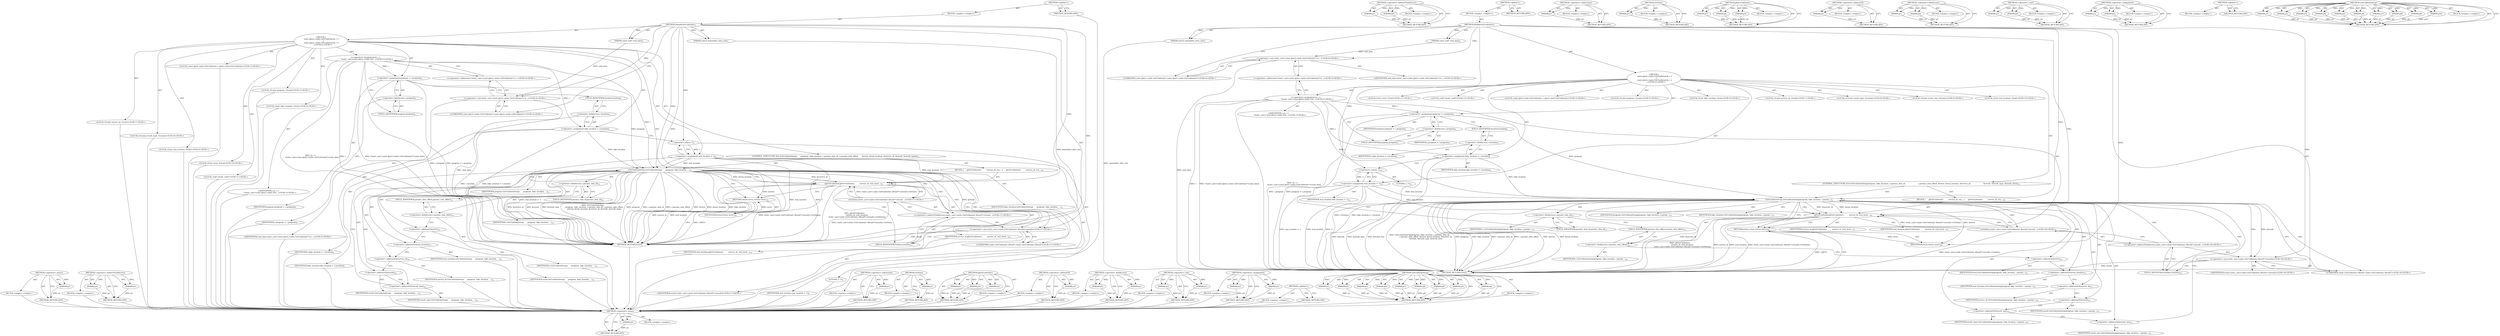 digraph "GetUniformSetup" {
vulnerable_122 [label=<(METHOD,&lt;operator&gt;.minus)>];
vulnerable_123 [label=<(PARAM,p1)>];
vulnerable_124 [label=<(BLOCK,&lt;empty&gt;,&lt;empty&gt;)>];
vulnerable_125 [label=<(METHOD_RETURN,ANY)>];
vulnerable_152 [label=<(METHOD,&lt;operator&gt;.indirectFieldAccess)>];
vulnerable_153 [label=<(PARAM,p1)>];
vulnerable_154 [label=<(PARAM,p2)>];
vulnerable_155 [label=<(BLOCK,&lt;empty&gt;,&lt;empty&gt;)>];
vulnerable_156 [label=<(METHOD_RETURN,ANY)>];
vulnerable_6 [label=<(METHOD,&lt;global&gt;)<SUB>1</SUB>>];
vulnerable_7 [label=<(BLOCK,&lt;empty&gt;,&lt;empty&gt;)<SUB>1</SUB>>];
vulnerable_8 [label=<(METHOD,HandleGetUniformiv)<SUB>1</SUB>>];
vulnerable_9 [label=<(PARAM,uint32 immediate_data_size)<SUB>1</SUB>>];
vulnerable_10 [label=<(PARAM,const void* cmd_data)<SUB>2</SUB>>];
vulnerable_11 [label="<(BLOCK,{
  const gles2::cmds::GetUniformiv&amp; c =
      ...,{
  const gles2::cmds::GetUniformiv&amp; c =
      ...)<SUB>2</SUB>>"];
vulnerable_12 [label="<(LOCAL,const gles2.cmds.GetUniformiv c: gles2.cmds.GetUniformiv)<SUB>3</SUB>>"];
vulnerable_13 [label="<(&lt;operator&gt;.assignment,&amp; c =
      *static_cast&lt;const gles2::cmds::Get...)<SUB>3</SUB>>"];
vulnerable_14 [label="<(IDENTIFIER,c,&amp; c =
      *static_cast&lt;const gles2::cmds::Get...)<SUB>3</SUB>>"];
vulnerable_15 [label="<(&lt;operator&gt;.indirection,*static_cast&lt;const gles2::cmds::GetUniformiv*&gt;(...)<SUB>4</SUB>>"];
vulnerable_16 [label="<(&lt;operator&gt;.cast,static_cast&lt;const gles2::cmds::GetUniformiv*&gt;(c...)<SUB>4</SUB>>"];
vulnerable_17 [label="<(UNKNOWN,const gles2::cmds::GetUniformiv*,const gles2::cmds::GetUniformiv*)<SUB>4</SUB>>"];
vulnerable_18 [label="<(IDENTIFIER,cmd_data,static_cast&lt;const gles2::cmds::GetUniformiv*&gt;(c...)<SUB>4</SUB>>"];
vulnerable_19 [label="<(LOCAL,GLuint program: GLuint)<SUB>5</SUB>>"];
vulnerable_20 [label=<(&lt;operator&gt;.assignment,program = c.program)<SUB>5</SUB>>];
vulnerable_21 [label=<(IDENTIFIER,program,program = c.program)<SUB>5</SUB>>];
vulnerable_22 [label=<(&lt;operator&gt;.fieldAccess,c.program)<SUB>5</SUB>>];
vulnerable_23 [label=<(IDENTIFIER,c,program = c.program)<SUB>5</SUB>>];
vulnerable_24 [label=<(FIELD_IDENTIFIER,program,program)<SUB>5</SUB>>];
vulnerable_25 [label="<(LOCAL,GLint fake_location: GLint)<SUB>6</SUB>>"];
vulnerable_26 [label=<(&lt;operator&gt;.assignment,fake_location = c.location)<SUB>6</SUB>>];
vulnerable_27 [label=<(IDENTIFIER,fake_location,fake_location = c.location)<SUB>6</SUB>>];
vulnerable_28 [label=<(&lt;operator&gt;.fieldAccess,c.location)<SUB>6</SUB>>];
vulnerable_29 [label=<(IDENTIFIER,c,fake_location = c.location)<SUB>6</SUB>>];
vulnerable_30 [label=<(FIELD_IDENTIFIER,location,location)<SUB>6</SUB>>];
vulnerable_31 [label="<(LOCAL,GLuint service_id: GLuint)<SUB>7</SUB>>"];
vulnerable_32 [label="<(LOCAL,GLenum result_type: GLenum)<SUB>8</SUB>>"];
vulnerable_33 [label="<(LOCAL,GLint real_location: GLint)<SUB>9</SUB>>"];
vulnerable_34 [label=<(&lt;operator&gt;.assignment,real_location = -1)<SUB>9</SUB>>];
vulnerable_35 [label=<(IDENTIFIER,real_location,real_location = -1)<SUB>9</SUB>>];
vulnerable_36 [label=<(&lt;operator&gt;.minus,-1)<SUB>9</SUB>>];
vulnerable_37 [label=<(LITERAL,1,-1)<SUB>9</SUB>>];
vulnerable_38 [label="<(LOCAL,Error error: Error)<SUB>10</SUB>>"];
vulnerable_39 [label="<(LOCAL,void* result: void*)<SUB>11</SUB>>"];
vulnerable_40 [label=<(CONTROL_STRUCTURE,IF,if (GetUniformSetup(
      program, fake_location, c.params_shm_id, c.params_shm_offset,
      &amp;error, &amp;real_location, &amp;service_id, &amp;result, &amp;result_type)))<SUB>12</SUB>>];
vulnerable_41 [label=<(GetUniformSetup,GetUniformSetup(
      program, fake_location, ...)<SUB>12</SUB>>];
vulnerable_42 [label=<(IDENTIFIER,program,GetUniformSetup(
      program, fake_location, ...)<SUB>13</SUB>>];
vulnerable_43 [label=<(IDENTIFIER,fake_location,GetUniformSetup(
      program, fake_location, ...)<SUB>13</SUB>>];
vulnerable_44 [label=<(&lt;operator&gt;.fieldAccess,c.params_shm_id)<SUB>13</SUB>>];
vulnerable_45 [label=<(IDENTIFIER,c,GetUniformSetup(
      program, fake_location, ...)<SUB>13</SUB>>];
vulnerable_46 [label=<(FIELD_IDENTIFIER,params_shm_id,params_shm_id)<SUB>13</SUB>>];
vulnerable_47 [label=<(&lt;operator&gt;.fieldAccess,c.params_shm_offset)<SUB>13</SUB>>];
vulnerable_48 [label=<(IDENTIFIER,c,GetUniformSetup(
      program, fake_location, ...)<SUB>13</SUB>>];
vulnerable_49 [label=<(FIELD_IDENTIFIER,params_shm_offset,params_shm_offset)<SUB>13</SUB>>];
vulnerable_50 [label=<(&lt;operator&gt;.addressOf,&amp;error)<SUB>14</SUB>>];
vulnerable_51 [label=<(IDENTIFIER,error,GetUniformSetup(
      program, fake_location, ...)<SUB>14</SUB>>];
vulnerable_52 [label=<(&lt;operator&gt;.addressOf,&amp;real_location)<SUB>14</SUB>>];
vulnerable_53 [label=<(IDENTIFIER,real_location,GetUniformSetup(
      program, fake_location, ...)<SUB>14</SUB>>];
vulnerable_54 [label=<(&lt;operator&gt;.addressOf,&amp;service_id)<SUB>14</SUB>>];
vulnerable_55 [label=<(IDENTIFIER,service_id,GetUniformSetup(
      program, fake_location, ...)<SUB>14</SUB>>];
vulnerable_56 [label=<(&lt;operator&gt;.addressOf,&amp;result)<SUB>14</SUB>>];
vulnerable_57 [label=<(IDENTIFIER,result,GetUniformSetup(
      program, fake_location, ...)<SUB>14</SUB>>];
vulnerable_58 [label=<(&lt;operator&gt;.addressOf,&amp;result_type)<SUB>14</SUB>>];
vulnerable_59 [label=<(IDENTIFIER,result_type,GetUniformSetup(
      program, fake_location, ...)<SUB>14</SUB>>];
vulnerable_60 [label=<(BLOCK,{
     glGetUniformiv(
         service_id, rea...,{
     glGetUniformiv(
         service_id, rea...)<SUB>14</SUB>>];
vulnerable_61 [label=<(glGetUniformiv,glGetUniformiv(
         service_id, real_locat...)<SUB>15</SUB>>];
vulnerable_62 [label=<(IDENTIFIER,service_id,glGetUniformiv(
         service_id, real_locat...)<SUB>16</SUB>>];
vulnerable_63 [label=<(IDENTIFIER,real_location,glGetUniformiv(
         service_id, real_locat...)<SUB>16</SUB>>];
vulnerable_64 [label="<(GetData,static_cast&lt;cmds::GetUniformiv::Result*&gt;(result...)<SUB>17</SUB>>"];
vulnerable_65 [label="<(&lt;operator&gt;.indirectFieldAccess,static_cast&lt;cmds::GetUniformiv::Result*&gt;(result...)<SUB>17</SUB>>"];
vulnerable_66 [label="<(&lt;operator&gt;.cast,static_cast&lt;cmds::GetUniformiv::Result*&gt;(result))<SUB>17</SUB>>"];
vulnerable_67 [label="<(UNKNOWN,cmds::GetUniformiv::Result*,cmds::GetUniformiv::Result*)<SUB>17</SUB>>"];
vulnerable_68 [label="<(IDENTIFIER,result,static_cast&lt;cmds::GetUniformiv::Result*&gt;(result))<SUB>17</SUB>>"];
vulnerable_69 [label=<(FIELD_IDENTIFIER,GetData,GetData)<SUB>17</SUB>>];
vulnerable_70 [label=<(RETURN,return error;,return error;)<SUB>19</SUB>>];
vulnerable_71 [label=<(IDENTIFIER,error,return error;)<SUB>19</SUB>>];
vulnerable_72 [label=<(METHOD_RETURN,Error)<SUB>1</SUB>>];
vulnerable_74 [label=<(METHOD_RETURN,ANY)<SUB>1</SUB>>];
vulnerable_108 [label=<(METHOD,&lt;operator&gt;.indirection)>];
vulnerable_109 [label=<(PARAM,p1)>];
vulnerable_110 [label=<(BLOCK,&lt;empty&gt;,&lt;empty&gt;)>];
vulnerable_111 [label=<(METHOD_RETURN,ANY)>];
vulnerable_148 [label=<(METHOD,GetData)>];
vulnerable_149 [label=<(PARAM,p1)>];
vulnerable_150 [label=<(BLOCK,&lt;empty&gt;,&lt;empty&gt;)>];
vulnerable_151 [label=<(METHOD_RETURN,ANY)>];
vulnerable_142 [label=<(METHOD,glGetUniformiv)>];
vulnerable_143 [label=<(PARAM,p1)>];
vulnerable_144 [label=<(PARAM,p2)>];
vulnerable_145 [label=<(PARAM,p3)>];
vulnerable_146 [label=<(BLOCK,&lt;empty&gt;,&lt;empty&gt;)>];
vulnerable_147 [label=<(METHOD_RETURN,ANY)>];
vulnerable_138 [label=<(METHOD,&lt;operator&gt;.addressOf)>];
vulnerable_139 [label=<(PARAM,p1)>];
vulnerable_140 [label=<(BLOCK,&lt;empty&gt;,&lt;empty&gt;)>];
vulnerable_141 [label=<(METHOD_RETURN,ANY)>];
vulnerable_117 [label=<(METHOD,&lt;operator&gt;.fieldAccess)>];
vulnerable_118 [label=<(PARAM,p1)>];
vulnerable_119 [label=<(PARAM,p2)>];
vulnerable_120 [label=<(BLOCK,&lt;empty&gt;,&lt;empty&gt;)>];
vulnerable_121 [label=<(METHOD_RETURN,ANY)>];
vulnerable_112 [label=<(METHOD,&lt;operator&gt;.cast)>];
vulnerable_113 [label=<(PARAM,p1)>];
vulnerable_114 [label=<(PARAM,p2)>];
vulnerable_115 [label=<(BLOCK,&lt;empty&gt;,&lt;empty&gt;)>];
vulnerable_116 [label=<(METHOD_RETURN,ANY)>];
vulnerable_103 [label=<(METHOD,&lt;operator&gt;.assignment)>];
vulnerable_104 [label=<(PARAM,p1)>];
vulnerable_105 [label=<(PARAM,p2)>];
vulnerable_106 [label=<(BLOCK,&lt;empty&gt;,&lt;empty&gt;)>];
vulnerable_107 [label=<(METHOD_RETURN,ANY)>];
vulnerable_97 [label=<(METHOD,&lt;global&gt;)<SUB>1</SUB>>];
vulnerable_98 [label=<(BLOCK,&lt;empty&gt;,&lt;empty&gt;)>];
vulnerable_99 [label=<(METHOD_RETURN,ANY)>];
vulnerable_126 [label=<(METHOD,GetUniformSetup)>];
vulnerable_127 [label=<(PARAM,p1)>];
vulnerable_128 [label=<(PARAM,p2)>];
vulnerable_129 [label=<(PARAM,p3)>];
vulnerable_130 [label=<(PARAM,p4)>];
vulnerable_131 [label=<(PARAM,p5)>];
vulnerable_132 [label=<(PARAM,p6)>];
vulnerable_133 [label=<(PARAM,p7)>];
vulnerable_134 [label=<(PARAM,p8)>];
vulnerable_135 [label=<(PARAM,p9)>];
vulnerable_136 [label=<(BLOCK,&lt;empty&gt;,&lt;empty&gt;)>];
vulnerable_137 [label=<(METHOD_RETURN,ANY)>];
fixed_127 [label=<(METHOD,&lt;operator&gt;.minus)>];
fixed_128 [label=<(PARAM,p1)>];
fixed_129 [label=<(BLOCK,&lt;empty&gt;,&lt;empty&gt;)>];
fixed_130 [label=<(METHOD_RETURN,ANY)>];
fixed_158 [label=<(METHOD,&lt;operator&gt;.indirectFieldAccess)>];
fixed_159 [label=<(PARAM,p1)>];
fixed_160 [label=<(PARAM,p2)>];
fixed_161 [label=<(BLOCK,&lt;empty&gt;,&lt;empty&gt;)>];
fixed_162 [label=<(METHOD_RETURN,ANY)>];
fixed_6 [label=<(METHOD,&lt;global&gt;)<SUB>1</SUB>>];
fixed_7 [label=<(BLOCK,&lt;empty&gt;,&lt;empty&gt;)<SUB>1</SUB>>];
fixed_8 [label=<(METHOD,HandleGetUniformiv)<SUB>1</SUB>>];
fixed_9 [label=<(PARAM,uint32 immediate_data_size)<SUB>1</SUB>>];
fixed_10 [label=<(PARAM,const void* cmd_data)<SUB>2</SUB>>];
fixed_11 [label="<(BLOCK,{
  const gles2::cmds::GetUniformiv&amp; c =
      ...,{
  const gles2::cmds::GetUniformiv&amp; c =
      ...)<SUB>2</SUB>>"];
fixed_12 [label="<(LOCAL,const gles2.cmds.GetUniformiv c: gles2.cmds.GetUniformiv)<SUB>3</SUB>>"];
fixed_13 [label="<(&lt;operator&gt;.assignment,&amp; c =
      *static_cast&lt;const gles2::cmds::Get...)<SUB>3</SUB>>"];
fixed_14 [label="<(IDENTIFIER,c,&amp; c =
      *static_cast&lt;const gles2::cmds::Get...)<SUB>3</SUB>>"];
fixed_15 [label="<(&lt;operator&gt;.indirection,*static_cast&lt;const gles2::cmds::GetUniformiv*&gt;(...)<SUB>4</SUB>>"];
fixed_16 [label="<(&lt;operator&gt;.cast,static_cast&lt;const gles2::cmds::GetUniformiv*&gt;(c...)<SUB>4</SUB>>"];
fixed_17 [label="<(UNKNOWN,const gles2::cmds::GetUniformiv*,const gles2::cmds::GetUniformiv*)<SUB>4</SUB>>"];
fixed_18 [label="<(IDENTIFIER,cmd_data,static_cast&lt;const gles2::cmds::GetUniformiv*&gt;(c...)<SUB>4</SUB>>"];
fixed_19 [label="<(LOCAL,GLuint program: GLuint)<SUB>5</SUB>>"];
fixed_20 [label=<(&lt;operator&gt;.assignment,program = c.program)<SUB>5</SUB>>];
fixed_21 [label=<(IDENTIFIER,program,program = c.program)<SUB>5</SUB>>];
fixed_22 [label=<(&lt;operator&gt;.fieldAccess,c.program)<SUB>5</SUB>>];
fixed_23 [label=<(IDENTIFIER,c,program = c.program)<SUB>5</SUB>>];
fixed_24 [label=<(FIELD_IDENTIFIER,program,program)<SUB>5</SUB>>];
fixed_25 [label="<(LOCAL,GLint fake_location: GLint)<SUB>6</SUB>>"];
fixed_26 [label=<(&lt;operator&gt;.assignment,fake_location = c.location)<SUB>6</SUB>>];
fixed_27 [label=<(IDENTIFIER,fake_location,fake_location = c.location)<SUB>6</SUB>>];
fixed_28 [label=<(&lt;operator&gt;.fieldAccess,c.location)<SUB>6</SUB>>];
fixed_29 [label=<(IDENTIFIER,c,fake_location = c.location)<SUB>6</SUB>>];
fixed_30 [label=<(FIELD_IDENTIFIER,location,location)<SUB>6</SUB>>];
fixed_31 [label="<(LOCAL,GLuint service_id: GLuint)<SUB>7</SUB>>"];
fixed_32 [label="<(LOCAL,GLenum result_type: GLenum)<SUB>8</SUB>>"];
fixed_33 [label="<(LOCAL,GLsizei result_size: GLsizei)<SUB>9</SUB>>"];
fixed_34 [label="<(LOCAL,GLint real_location: GLint)<SUB>10</SUB>>"];
fixed_35 [label=<(&lt;operator&gt;.assignment,real_location = -1)<SUB>10</SUB>>];
fixed_36 [label=<(IDENTIFIER,real_location,real_location = -1)<SUB>10</SUB>>];
fixed_37 [label=<(&lt;operator&gt;.minus,-1)<SUB>10</SUB>>];
fixed_38 [label=<(LITERAL,1,-1)<SUB>10</SUB>>];
fixed_39 [label="<(LOCAL,Error error: Error)<SUB>11</SUB>>"];
fixed_40 [label="<(LOCAL,void* result: void*)<SUB>12</SUB>>"];
fixed_41 [label=<(CONTROL_STRUCTURE,IF,if (GetUniformSetup(program, fake_location, c.params_shm_id,
                      c.params_shm_offset, &amp;error, &amp;real_location, &amp;service_id,
                      &amp;result, &amp;result_type, &amp;result_size)))<SUB>13</SUB>>];
fixed_42 [label=<(GetUniformSetup,GetUniformSetup(program, fake_location, c.param...)<SUB>13</SUB>>];
fixed_43 [label=<(IDENTIFIER,program,GetUniformSetup(program, fake_location, c.param...)<SUB>13</SUB>>];
fixed_44 [label=<(IDENTIFIER,fake_location,GetUniformSetup(program, fake_location, c.param...)<SUB>13</SUB>>];
fixed_45 [label=<(&lt;operator&gt;.fieldAccess,c.params_shm_id)<SUB>13</SUB>>];
fixed_46 [label=<(IDENTIFIER,c,GetUniformSetup(program, fake_location, c.param...)<SUB>13</SUB>>];
fixed_47 [label=<(FIELD_IDENTIFIER,params_shm_id,params_shm_id)<SUB>13</SUB>>];
fixed_48 [label=<(&lt;operator&gt;.fieldAccess,c.params_shm_offset)<SUB>14</SUB>>];
fixed_49 [label=<(IDENTIFIER,c,GetUniformSetup(program, fake_location, c.param...)<SUB>14</SUB>>];
fixed_50 [label=<(FIELD_IDENTIFIER,params_shm_offset,params_shm_offset)<SUB>14</SUB>>];
fixed_51 [label=<(&lt;operator&gt;.addressOf,&amp;error)<SUB>14</SUB>>];
fixed_52 [label=<(IDENTIFIER,error,GetUniformSetup(program, fake_location, c.param...)<SUB>14</SUB>>];
fixed_53 [label=<(&lt;operator&gt;.addressOf,&amp;real_location)<SUB>14</SUB>>];
fixed_54 [label=<(IDENTIFIER,real_location,GetUniformSetup(program, fake_location, c.param...)<SUB>14</SUB>>];
fixed_55 [label=<(&lt;operator&gt;.addressOf,&amp;service_id)<SUB>14</SUB>>];
fixed_56 [label=<(IDENTIFIER,service_id,GetUniformSetup(program, fake_location, c.param...)<SUB>14</SUB>>];
fixed_57 [label=<(&lt;operator&gt;.addressOf,&amp;result)<SUB>15</SUB>>];
fixed_58 [label=<(IDENTIFIER,result,GetUniformSetup(program, fake_location, c.param...)<SUB>15</SUB>>];
fixed_59 [label=<(&lt;operator&gt;.addressOf,&amp;result_type)<SUB>15</SUB>>];
fixed_60 [label=<(IDENTIFIER,result_type,GetUniformSetup(program, fake_location, c.param...)<SUB>15</SUB>>];
fixed_61 [label=<(&lt;operator&gt;.addressOf,&amp;result_size)<SUB>15</SUB>>];
fixed_62 [label=<(IDENTIFIER,result_size,GetUniformSetup(program, fake_location, c.param...)<SUB>15</SUB>>];
fixed_63 [label=<(BLOCK,{
     glGetUniformiv(
         service_id, rea...,{
     glGetUniformiv(
         service_id, rea...)<SUB>15</SUB>>];
fixed_64 [label=<(glGetUniformiv,glGetUniformiv(
         service_id, real_locat...)<SUB>16</SUB>>];
fixed_65 [label=<(IDENTIFIER,service_id,glGetUniformiv(
         service_id, real_locat...)<SUB>17</SUB>>];
fixed_66 [label=<(IDENTIFIER,real_location,glGetUniformiv(
         service_id, real_locat...)<SUB>17</SUB>>];
fixed_67 [label="<(GetData,static_cast&lt;cmds::GetUniformiv::Result*&gt;(result...)<SUB>18</SUB>>"];
fixed_68 [label="<(&lt;operator&gt;.indirectFieldAccess,static_cast&lt;cmds::GetUniformiv::Result*&gt;(result...)<SUB>18</SUB>>"];
fixed_69 [label="<(&lt;operator&gt;.cast,static_cast&lt;cmds::GetUniformiv::Result*&gt;(result))<SUB>18</SUB>>"];
fixed_70 [label="<(UNKNOWN,cmds::GetUniformiv::Result*,cmds::GetUniformiv::Result*)<SUB>18</SUB>>"];
fixed_71 [label="<(IDENTIFIER,result,static_cast&lt;cmds::GetUniformiv::Result*&gt;(result))<SUB>18</SUB>>"];
fixed_72 [label=<(FIELD_IDENTIFIER,GetData,GetData)<SUB>18</SUB>>];
fixed_73 [label=<(RETURN,return error;,return error;)<SUB>20</SUB>>];
fixed_74 [label=<(IDENTIFIER,error,return error;)<SUB>20</SUB>>];
fixed_75 [label=<(METHOD_RETURN,Error)<SUB>1</SUB>>];
fixed_77 [label=<(METHOD_RETURN,ANY)<SUB>1</SUB>>];
fixed_113 [label=<(METHOD,&lt;operator&gt;.indirection)>];
fixed_114 [label=<(PARAM,p1)>];
fixed_115 [label=<(BLOCK,&lt;empty&gt;,&lt;empty&gt;)>];
fixed_116 [label=<(METHOD_RETURN,ANY)>];
fixed_154 [label=<(METHOD,GetData)>];
fixed_155 [label=<(PARAM,p1)>];
fixed_156 [label=<(BLOCK,&lt;empty&gt;,&lt;empty&gt;)>];
fixed_157 [label=<(METHOD_RETURN,ANY)>];
fixed_148 [label=<(METHOD,glGetUniformiv)>];
fixed_149 [label=<(PARAM,p1)>];
fixed_150 [label=<(PARAM,p2)>];
fixed_151 [label=<(PARAM,p3)>];
fixed_152 [label=<(BLOCK,&lt;empty&gt;,&lt;empty&gt;)>];
fixed_153 [label=<(METHOD_RETURN,ANY)>];
fixed_144 [label=<(METHOD,&lt;operator&gt;.addressOf)>];
fixed_145 [label=<(PARAM,p1)>];
fixed_146 [label=<(BLOCK,&lt;empty&gt;,&lt;empty&gt;)>];
fixed_147 [label=<(METHOD_RETURN,ANY)>];
fixed_122 [label=<(METHOD,&lt;operator&gt;.fieldAccess)>];
fixed_123 [label=<(PARAM,p1)>];
fixed_124 [label=<(PARAM,p2)>];
fixed_125 [label=<(BLOCK,&lt;empty&gt;,&lt;empty&gt;)>];
fixed_126 [label=<(METHOD_RETURN,ANY)>];
fixed_117 [label=<(METHOD,&lt;operator&gt;.cast)>];
fixed_118 [label=<(PARAM,p1)>];
fixed_119 [label=<(PARAM,p2)>];
fixed_120 [label=<(BLOCK,&lt;empty&gt;,&lt;empty&gt;)>];
fixed_121 [label=<(METHOD_RETURN,ANY)>];
fixed_108 [label=<(METHOD,&lt;operator&gt;.assignment)>];
fixed_109 [label=<(PARAM,p1)>];
fixed_110 [label=<(PARAM,p2)>];
fixed_111 [label=<(BLOCK,&lt;empty&gt;,&lt;empty&gt;)>];
fixed_112 [label=<(METHOD_RETURN,ANY)>];
fixed_102 [label=<(METHOD,&lt;global&gt;)<SUB>1</SUB>>];
fixed_103 [label=<(BLOCK,&lt;empty&gt;,&lt;empty&gt;)>];
fixed_104 [label=<(METHOD_RETURN,ANY)>];
fixed_131 [label=<(METHOD,GetUniformSetup)>];
fixed_132 [label=<(PARAM,p1)>];
fixed_133 [label=<(PARAM,p2)>];
fixed_134 [label=<(PARAM,p3)>];
fixed_135 [label=<(PARAM,p4)>];
fixed_136 [label=<(PARAM,p5)>];
fixed_137 [label=<(PARAM,p6)>];
fixed_138 [label=<(PARAM,p7)>];
fixed_139 [label=<(PARAM,p8)>];
fixed_140 [label=<(PARAM,p9)>];
fixed_141 [label=<(PARAM,p10)>];
fixed_142 [label=<(BLOCK,&lt;empty&gt;,&lt;empty&gt;)>];
fixed_143 [label=<(METHOD_RETURN,ANY)>];
vulnerable_122 -> vulnerable_123  [key=0, label="AST: "];
vulnerable_122 -> vulnerable_123  [key=1, label="DDG: "];
vulnerable_122 -> vulnerable_124  [key=0, label="AST: "];
vulnerable_122 -> vulnerable_125  [key=0, label="AST: "];
vulnerable_122 -> vulnerable_125  [key=1, label="CFG: "];
vulnerable_123 -> vulnerable_125  [key=0, label="DDG: p1"];
vulnerable_124 -> fixed_127  [key=0];
vulnerable_125 -> fixed_127  [key=0];
vulnerable_152 -> vulnerable_153  [key=0, label="AST: "];
vulnerable_152 -> vulnerable_153  [key=1, label="DDG: "];
vulnerable_152 -> vulnerable_155  [key=0, label="AST: "];
vulnerable_152 -> vulnerable_154  [key=0, label="AST: "];
vulnerable_152 -> vulnerable_154  [key=1, label="DDG: "];
vulnerable_152 -> vulnerable_156  [key=0, label="AST: "];
vulnerable_152 -> vulnerable_156  [key=1, label="CFG: "];
vulnerable_153 -> vulnerable_156  [key=0, label="DDG: p1"];
vulnerable_154 -> vulnerable_156  [key=0, label="DDG: p2"];
vulnerable_155 -> fixed_127  [key=0];
vulnerable_156 -> fixed_127  [key=0];
vulnerable_6 -> vulnerable_7  [key=0, label="AST: "];
vulnerable_6 -> vulnerable_74  [key=0, label="AST: "];
vulnerable_6 -> vulnerable_74  [key=1, label="CFG: "];
vulnerable_7 -> vulnerable_8  [key=0, label="AST: "];
vulnerable_8 -> vulnerable_9  [key=0, label="AST: "];
vulnerable_8 -> vulnerable_9  [key=1, label="DDG: "];
vulnerable_8 -> vulnerable_10  [key=0, label="AST: "];
vulnerable_8 -> vulnerable_10  [key=1, label="DDG: "];
vulnerable_8 -> vulnerable_11  [key=0, label="AST: "];
vulnerable_8 -> vulnerable_72  [key=0, label="AST: "];
vulnerable_8 -> vulnerable_17  [key=0, label="CFG: "];
vulnerable_8 -> vulnerable_71  [key=0, label="DDG: "];
vulnerable_8 -> vulnerable_36  [key=0, label="DDG: "];
vulnerable_8 -> vulnerable_41  [key=0, label="DDG: "];
vulnerable_8 -> vulnerable_16  [key=0, label="DDG: "];
vulnerable_8 -> vulnerable_61  [key=0, label="DDG: "];
vulnerable_8 -> vulnerable_66  [key=0, label="DDG: "];
vulnerable_9 -> vulnerable_72  [key=0, label="DDG: immediate_data_size"];
vulnerable_10 -> vulnerable_16  [key=0, label="DDG: cmd_data"];
vulnerable_11 -> vulnerable_12  [key=0, label="AST: "];
vulnerable_11 -> vulnerable_13  [key=0, label="AST: "];
vulnerable_11 -> vulnerable_19  [key=0, label="AST: "];
vulnerable_11 -> vulnerable_20  [key=0, label="AST: "];
vulnerable_11 -> vulnerable_25  [key=0, label="AST: "];
vulnerable_11 -> vulnerable_26  [key=0, label="AST: "];
vulnerable_11 -> vulnerable_31  [key=0, label="AST: "];
vulnerable_11 -> vulnerable_32  [key=0, label="AST: "];
vulnerable_11 -> vulnerable_33  [key=0, label="AST: "];
vulnerable_11 -> vulnerable_34  [key=0, label="AST: "];
vulnerable_11 -> vulnerable_38  [key=0, label="AST: "];
vulnerable_11 -> vulnerable_39  [key=0, label="AST: "];
vulnerable_11 -> vulnerable_40  [key=0, label="AST: "];
vulnerable_11 -> vulnerable_70  [key=0, label="AST: "];
vulnerable_12 -> fixed_127  [key=0];
vulnerable_13 -> vulnerable_14  [key=0, label="AST: "];
vulnerable_13 -> vulnerable_15  [key=0, label="AST: "];
vulnerable_13 -> vulnerable_24  [key=0, label="CFG: "];
vulnerable_13 -> vulnerable_72  [key=0, label="DDG: c"];
vulnerable_13 -> vulnerable_72  [key=1, label="DDG: *static_cast&lt;const gles2::cmds::GetUniformiv*&gt;(cmd_data)"];
vulnerable_13 -> vulnerable_72  [key=2, label="DDG: &amp; c =
      *static_cast&lt;const gles2::cmds::GetUniformiv*&gt;(cmd_data)"];
vulnerable_13 -> vulnerable_20  [key=0, label="DDG: c"];
vulnerable_13 -> vulnerable_26  [key=0, label="DDG: c"];
vulnerable_13 -> vulnerable_41  [key=0, label="DDG: c"];
vulnerable_14 -> fixed_127  [key=0];
vulnerable_15 -> vulnerable_16  [key=0, label="AST: "];
vulnerable_15 -> vulnerable_13  [key=0, label="CFG: "];
vulnerable_16 -> vulnerable_17  [key=0, label="AST: "];
vulnerable_16 -> vulnerable_18  [key=0, label="AST: "];
vulnerable_16 -> vulnerable_15  [key=0, label="CFG: "];
vulnerable_16 -> vulnerable_72  [key=0, label="DDG: cmd_data"];
vulnerable_17 -> vulnerable_16  [key=0, label="CFG: "];
vulnerable_18 -> fixed_127  [key=0];
vulnerable_19 -> fixed_127  [key=0];
vulnerable_20 -> vulnerable_21  [key=0, label="AST: "];
vulnerable_20 -> vulnerable_22  [key=0, label="AST: "];
vulnerable_20 -> vulnerable_30  [key=0, label="CFG: "];
vulnerable_20 -> vulnerable_72  [key=0, label="DDG: c.program"];
vulnerable_20 -> vulnerable_72  [key=1, label="DDG: program = c.program"];
vulnerable_20 -> vulnerable_41  [key=0, label="DDG: program"];
vulnerable_21 -> fixed_127  [key=0];
vulnerable_22 -> vulnerable_23  [key=0, label="AST: "];
vulnerable_22 -> vulnerable_24  [key=0, label="AST: "];
vulnerable_22 -> vulnerable_20  [key=0, label="CFG: "];
vulnerable_23 -> fixed_127  [key=0];
vulnerable_24 -> vulnerable_22  [key=0, label="CFG: "];
vulnerable_25 -> fixed_127  [key=0];
vulnerable_26 -> vulnerable_27  [key=0, label="AST: "];
vulnerable_26 -> vulnerable_28  [key=0, label="AST: "];
vulnerable_26 -> vulnerable_36  [key=0, label="CFG: "];
vulnerable_26 -> vulnerable_72  [key=0, label="DDG: c.location"];
vulnerable_26 -> vulnerable_72  [key=1, label="DDG: fake_location = c.location"];
vulnerable_26 -> vulnerable_41  [key=0, label="DDG: fake_location"];
vulnerable_27 -> fixed_127  [key=0];
vulnerable_28 -> vulnerable_29  [key=0, label="AST: "];
vulnerable_28 -> vulnerable_30  [key=0, label="AST: "];
vulnerable_28 -> vulnerable_26  [key=0, label="CFG: "];
vulnerable_29 -> fixed_127  [key=0];
vulnerable_30 -> vulnerable_28  [key=0, label="CFG: "];
vulnerable_31 -> fixed_127  [key=0];
vulnerable_32 -> fixed_127  [key=0];
vulnerable_33 -> fixed_127  [key=0];
vulnerable_34 -> vulnerable_35  [key=0, label="AST: "];
vulnerable_34 -> vulnerable_36  [key=0, label="AST: "];
vulnerable_34 -> vulnerable_46  [key=0, label="CFG: "];
vulnerable_34 -> vulnerable_72  [key=0, label="DDG: real_location"];
vulnerable_34 -> vulnerable_72  [key=1, label="DDG: -1"];
vulnerable_34 -> vulnerable_72  [key=2, label="DDG: real_location = -1"];
vulnerable_34 -> vulnerable_41  [key=0, label="DDG: real_location"];
vulnerable_34 -> vulnerable_61  [key=0, label="DDG: real_location"];
vulnerable_35 -> fixed_127  [key=0];
vulnerable_36 -> vulnerable_37  [key=0, label="AST: "];
vulnerable_36 -> vulnerable_34  [key=0, label="CFG: "];
vulnerable_36 -> vulnerable_34  [key=1, label="DDG: 1"];
vulnerable_37 -> fixed_127  [key=0];
vulnerable_38 -> fixed_127  [key=0];
vulnerable_39 -> fixed_127  [key=0];
vulnerable_40 -> vulnerable_41  [key=0, label="AST: "];
vulnerable_40 -> vulnerable_60  [key=0, label="AST: "];
vulnerable_41 -> vulnerable_42  [key=0, label="AST: "];
vulnerable_41 -> vulnerable_43  [key=0, label="AST: "];
vulnerable_41 -> vulnerable_44  [key=0, label="AST: "];
vulnerable_41 -> vulnerable_47  [key=0, label="AST: "];
vulnerable_41 -> vulnerable_50  [key=0, label="AST: "];
vulnerable_41 -> vulnerable_52  [key=0, label="AST: "];
vulnerable_41 -> vulnerable_54  [key=0, label="AST: "];
vulnerable_41 -> vulnerable_56  [key=0, label="AST: "];
vulnerable_41 -> vulnerable_58  [key=0, label="AST: "];
vulnerable_41 -> vulnerable_67  [key=0, label="CFG: "];
vulnerable_41 -> vulnerable_67  [key=1, label="CDG: "];
vulnerable_41 -> vulnerable_70  [key=0, label="CFG: "];
vulnerable_41 -> vulnerable_72  [key=0, label="DDG: program"];
vulnerable_41 -> vulnerable_72  [key=1, label="DDG: fake_location"];
vulnerable_41 -> vulnerable_72  [key=2, label="DDG: c.params_shm_id"];
vulnerable_41 -> vulnerable_72  [key=3, label="DDG: c.params_shm_offset"];
vulnerable_41 -> vulnerable_72  [key=4, label="DDG: &amp;error"];
vulnerable_41 -> vulnerable_72  [key=5, label="DDG: &amp;real_location"];
vulnerable_41 -> vulnerable_72  [key=6, label="DDG: &amp;service_id"];
vulnerable_41 -> vulnerable_72  [key=7, label="DDG: &amp;result"];
vulnerable_41 -> vulnerable_72  [key=8, label="DDG: &amp;result_type"];
vulnerable_41 -> vulnerable_72  [key=9, label="DDG: GetUniformSetup(
      program, fake_location, c.params_shm_id, c.params_shm_offset,
      &amp;error, &amp;real_location, &amp;service_id, &amp;result, &amp;result_type)"];
vulnerable_41 -> vulnerable_71  [key=0, label="DDG: &amp;error"];
vulnerable_41 -> vulnerable_61  [key=0, label="DDG: &amp;service_id"];
vulnerable_41 -> vulnerable_61  [key=1, label="DDG: &amp;real_location"];
vulnerable_41 -> vulnerable_61  [key=2, label="CDG: "];
vulnerable_41 -> vulnerable_66  [key=0, label="DDG: &amp;result"];
vulnerable_41 -> vulnerable_66  [key=1, label="CDG: "];
vulnerable_41 -> vulnerable_69  [key=0, label="CDG: "];
vulnerable_41 -> vulnerable_65  [key=0, label="CDG: "];
vulnerable_41 -> vulnerable_64  [key=0, label="CDG: "];
vulnerable_42 -> fixed_127  [key=0];
vulnerable_43 -> fixed_127  [key=0];
vulnerable_44 -> vulnerable_45  [key=0, label="AST: "];
vulnerable_44 -> vulnerable_46  [key=0, label="AST: "];
vulnerable_44 -> vulnerable_49  [key=0, label="CFG: "];
vulnerable_45 -> fixed_127  [key=0];
vulnerable_46 -> vulnerable_44  [key=0, label="CFG: "];
vulnerable_47 -> vulnerable_48  [key=0, label="AST: "];
vulnerable_47 -> vulnerable_49  [key=0, label="AST: "];
vulnerable_47 -> vulnerable_50  [key=0, label="CFG: "];
vulnerable_48 -> fixed_127  [key=0];
vulnerable_49 -> vulnerable_47  [key=0, label="CFG: "];
vulnerable_50 -> vulnerable_51  [key=0, label="AST: "];
vulnerable_50 -> vulnerable_52  [key=0, label="CFG: "];
vulnerable_51 -> fixed_127  [key=0];
vulnerable_52 -> vulnerable_53  [key=0, label="AST: "];
vulnerable_52 -> vulnerable_54  [key=0, label="CFG: "];
vulnerable_53 -> fixed_127  [key=0];
vulnerable_54 -> vulnerable_55  [key=0, label="AST: "];
vulnerable_54 -> vulnerable_56  [key=0, label="CFG: "];
vulnerable_55 -> fixed_127  [key=0];
vulnerable_56 -> vulnerable_57  [key=0, label="AST: "];
vulnerable_56 -> vulnerable_58  [key=0, label="CFG: "];
vulnerable_57 -> fixed_127  [key=0];
vulnerable_58 -> vulnerable_59  [key=0, label="AST: "];
vulnerable_58 -> vulnerable_41  [key=0, label="CFG: "];
vulnerable_59 -> fixed_127  [key=0];
vulnerable_60 -> vulnerable_61  [key=0, label="AST: "];
vulnerable_61 -> vulnerable_62  [key=0, label="AST: "];
vulnerable_61 -> vulnerable_63  [key=0, label="AST: "];
vulnerable_61 -> vulnerable_64  [key=0, label="AST: "];
vulnerable_61 -> vulnerable_70  [key=0, label="CFG: "];
vulnerable_61 -> vulnerable_72  [key=0, label="DDG: service_id"];
vulnerable_61 -> vulnerable_72  [key=1, label="DDG: real_location"];
vulnerable_61 -> vulnerable_72  [key=2, label="DDG: static_cast&lt;cmds::GetUniformiv::Result*&gt;(result)-&gt;GetData()"];
vulnerable_61 -> vulnerable_72  [key=3, label="DDG: glGetUniformiv(
         service_id, real_location,
         static_cast&lt;cmds::GetUniformiv::Result*&gt;(result)-&gt;GetData())"];
vulnerable_62 -> fixed_127  [key=0];
vulnerable_63 -> fixed_127  [key=0];
vulnerable_64 -> vulnerable_65  [key=0, label="AST: "];
vulnerable_64 -> vulnerable_61  [key=0, label="CFG: "];
vulnerable_64 -> vulnerable_61  [key=1, label="DDG: static_cast&lt;cmds::GetUniformiv::Result*&gt;(result)-&gt;GetData"];
vulnerable_64 -> vulnerable_72  [key=0, label="DDG: static_cast&lt;cmds::GetUniformiv::Result*&gt;(result)-&gt;GetData"];
vulnerable_65 -> vulnerable_66  [key=0, label="AST: "];
vulnerable_65 -> vulnerable_69  [key=0, label="AST: "];
vulnerable_65 -> vulnerable_64  [key=0, label="CFG: "];
vulnerable_66 -> vulnerable_67  [key=0, label="AST: "];
vulnerable_66 -> vulnerable_68  [key=0, label="AST: "];
vulnerable_66 -> vulnerable_69  [key=0, label="CFG: "];
vulnerable_66 -> vulnerable_72  [key=0, label="DDG: result"];
vulnerable_67 -> vulnerable_66  [key=0, label="CFG: "];
vulnerable_68 -> fixed_127  [key=0];
vulnerable_69 -> vulnerable_65  [key=0, label="CFG: "];
vulnerable_70 -> vulnerable_71  [key=0, label="AST: "];
vulnerable_70 -> vulnerable_72  [key=0, label="CFG: "];
vulnerable_70 -> vulnerable_72  [key=1, label="DDG: &lt;RET&gt;"];
vulnerable_71 -> vulnerable_70  [key=0, label="DDG: error"];
vulnerable_72 -> fixed_127  [key=0];
vulnerable_74 -> fixed_127  [key=0];
vulnerable_108 -> vulnerable_109  [key=0, label="AST: "];
vulnerable_108 -> vulnerable_109  [key=1, label="DDG: "];
vulnerable_108 -> vulnerable_110  [key=0, label="AST: "];
vulnerable_108 -> vulnerable_111  [key=0, label="AST: "];
vulnerable_108 -> vulnerable_111  [key=1, label="CFG: "];
vulnerable_109 -> vulnerable_111  [key=0, label="DDG: p1"];
vulnerable_110 -> fixed_127  [key=0];
vulnerable_111 -> fixed_127  [key=0];
vulnerable_148 -> vulnerable_149  [key=0, label="AST: "];
vulnerable_148 -> vulnerable_149  [key=1, label="DDG: "];
vulnerable_148 -> vulnerable_150  [key=0, label="AST: "];
vulnerable_148 -> vulnerable_151  [key=0, label="AST: "];
vulnerable_148 -> vulnerable_151  [key=1, label="CFG: "];
vulnerable_149 -> vulnerable_151  [key=0, label="DDG: p1"];
vulnerable_150 -> fixed_127  [key=0];
vulnerable_151 -> fixed_127  [key=0];
vulnerable_142 -> vulnerable_143  [key=0, label="AST: "];
vulnerable_142 -> vulnerable_143  [key=1, label="DDG: "];
vulnerable_142 -> vulnerable_146  [key=0, label="AST: "];
vulnerable_142 -> vulnerable_144  [key=0, label="AST: "];
vulnerable_142 -> vulnerable_144  [key=1, label="DDG: "];
vulnerable_142 -> vulnerable_147  [key=0, label="AST: "];
vulnerable_142 -> vulnerable_147  [key=1, label="CFG: "];
vulnerable_142 -> vulnerable_145  [key=0, label="AST: "];
vulnerable_142 -> vulnerable_145  [key=1, label="DDG: "];
vulnerable_143 -> vulnerable_147  [key=0, label="DDG: p1"];
vulnerable_144 -> vulnerable_147  [key=0, label="DDG: p2"];
vulnerable_145 -> vulnerable_147  [key=0, label="DDG: p3"];
vulnerable_146 -> fixed_127  [key=0];
vulnerable_147 -> fixed_127  [key=0];
vulnerable_138 -> vulnerable_139  [key=0, label="AST: "];
vulnerable_138 -> vulnerable_139  [key=1, label="DDG: "];
vulnerable_138 -> vulnerable_140  [key=0, label="AST: "];
vulnerable_138 -> vulnerable_141  [key=0, label="AST: "];
vulnerable_138 -> vulnerable_141  [key=1, label="CFG: "];
vulnerable_139 -> vulnerable_141  [key=0, label="DDG: p1"];
vulnerable_140 -> fixed_127  [key=0];
vulnerable_141 -> fixed_127  [key=0];
vulnerable_117 -> vulnerable_118  [key=0, label="AST: "];
vulnerable_117 -> vulnerable_118  [key=1, label="DDG: "];
vulnerable_117 -> vulnerable_120  [key=0, label="AST: "];
vulnerable_117 -> vulnerable_119  [key=0, label="AST: "];
vulnerable_117 -> vulnerable_119  [key=1, label="DDG: "];
vulnerable_117 -> vulnerable_121  [key=0, label="AST: "];
vulnerable_117 -> vulnerable_121  [key=1, label="CFG: "];
vulnerable_118 -> vulnerable_121  [key=0, label="DDG: p1"];
vulnerable_119 -> vulnerable_121  [key=0, label="DDG: p2"];
vulnerable_120 -> fixed_127  [key=0];
vulnerable_121 -> fixed_127  [key=0];
vulnerable_112 -> vulnerable_113  [key=0, label="AST: "];
vulnerable_112 -> vulnerable_113  [key=1, label="DDG: "];
vulnerable_112 -> vulnerable_115  [key=0, label="AST: "];
vulnerable_112 -> vulnerable_114  [key=0, label="AST: "];
vulnerable_112 -> vulnerable_114  [key=1, label="DDG: "];
vulnerable_112 -> vulnerable_116  [key=0, label="AST: "];
vulnerable_112 -> vulnerable_116  [key=1, label="CFG: "];
vulnerable_113 -> vulnerable_116  [key=0, label="DDG: p1"];
vulnerable_114 -> vulnerable_116  [key=0, label="DDG: p2"];
vulnerable_115 -> fixed_127  [key=0];
vulnerable_116 -> fixed_127  [key=0];
vulnerable_103 -> vulnerable_104  [key=0, label="AST: "];
vulnerable_103 -> vulnerable_104  [key=1, label="DDG: "];
vulnerable_103 -> vulnerable_106  [key=0, label="AST: "];
vulnerable_103 -> vulnerable_105  [key=0, label="AST: "];
vulnerable_103 -> vulnerable_105  [key=1, label="DDG: "];
vulnerable_103 -> vulnerable_107  [key=0, label="AST: "];
vulnerable_103 -> vulnerable_107  [key=1, label="CFG: "];
vulnerable_104 -> vulnerable_107  [key=0, label="DDG: p1"];
vulnerable_105 -> vulnerable_107  [key=0, label="DDG: p2"];
vulnerable_106 -> fixed_127  [key=0];
vulnerable_107 -> fixed_127  [key=0];
vulnerable_97 -> vulnerable_98  [key=0, label="AST: "];
vulnerable_97 -> vulnerable_99  [key=0, label="AST: "];
vulnerable_97 -> vulnerable_99  [key=1, label="CFG: "];
vulnerable_98 -> fixed_127  [key=0];
vulnerable_99 -> fixed_127  [key=0];
vulnerable_126 -> vulnerable_127  [key=0, label="AST: "];
vulnerable_126 -> vulnerable_127  [key=1, label="DDG: "];
vulnerable_126 -> vulnerable_136  [key=0, label="AST: "];
vulnerable_126 -> vulnerable_128  [key=0, label="AST: "];
vulnerable_126 -> vulnerable_128  [key=1, label="DDG: "];
vulnerable_126 -> vulnerable_137  [key=0, label="AST: "];
vulnerable_126 -> vulnerable_137  [key=1, label="CFG: "];
vulnerable_126 -> vulnerable_129  [key=0, label="AST: "];
vulnerable_126 -> vulnerable_129  [key=1, label="DDG: "];
vulnerable_126 -> vulnerable_130  [key=0, label="AST: "];
vulnerable_126 -> vulnerable_130  [key=1, label="DDG: "];
vulnerable_126 -> vulnerable_131  [key=0, label="AST: "];
vulnerable_126 -> vulnerable_131  [key=1, label="DDG: "];
vulnerable_126 -> vulnerable_132  [key=0, label="AST: "];
vulnerable_126 -> vulnerable_132  [key=1, label="DDG: "];
vulnerable_126 -> vulnerable_133  [key=0, label="AST: "];
vulnerable_126 -> vulnerable_133  [key=1, label="DDG: "];
vulnerable_126 -> vulnerable_134  [key=0, label="AST: "];
vulnerable_126 -> vulnerable_134  [key=1, label="DDG: "];
vulnerable_126 -> vulnerable_135  [key=0, label="AST: "];
vulnerable_126 -> vulnerable_135  [key=1, label="DDG: "];
vulnerable_127 -> vulnerable_137  [key=0, label="DDG: p1"];
vulnerable_128 -> vulnerable_137  [key=0, label="DDG: p2"];
vulnerable_129 -> vulnerable_137  [key=0, label="DDG: p3"];
vulnerable_130 -> vulnerable_137  [key=0, label="DDG: p4"];
vulnerable_131 -> vulnerable_137  [key=0, label="DDG: p5"];
vulnerable_132 -> vulnerable_137  [key=0, label="DDG: p6"];
vulnerable_133 -> vulnerable_137  [key=0, label="DDG: p7"];
vulnerable_134 -> vulnerable_137  [key=0, label="DDG: p8"];
vulnerable_135 -> vulnerable_137  [key=0, label="DDG: p9"];
vulnerable_136 -> fixed_127  [key=0];
vulnerable_137 -> fixed_127  [key=0];
fixed_127 -> fixed_128  [key=0, label="AST: "];
fixed_127 -> fixed_128  [key=1, label="DDG: "];
fixed_127 -> fixed_129  [key=0, label="AST: "];
fixed_127 -> fixed_130  [key=0, label="AST: "];
fixed_127 -> fixed_130  [key=1, label="CFG: "];
fixed_128 -> fixed_130  [key=0, label="DDG: p1"];
fixed_158 -> fixed_159  [key=0, label="AST: "];
fixed_158 -> fixed_159  [key=1, label="DDG: "];
fixed_158 -> fixed_161  [key=0, label="AST: "];
fixed_158 -> fixed_160  [key=0, label="AST: "];
fixed_158 -> fixed_160  [key=1, label="DDG: "];
fixed_158 -> fixed_162  [key=0, label="AST: "];
fixed_158 -> fixed_162  [key=1, label="CFG: "];
fixed_159 -> fixed_162  [key=0, label="DDG: p1"];
fixed_160 -> fixed_162  [key=0, label="DDG: p2"];
fixed_6 -> fixed_7  [key=0, label="AST: "];
fixed_6 -> fixed_77  [key=0, label="AST: "];
fixed_6 -> fixed_77  [key=1, label="CFG: "];
fixed_7 -> fixed_8  [key=0, label="AST: "];
fixed_8 -> fixed_9  [key=0, label="AST: "];
fixed_8 -> fixed_9  [key=1, label="DDG: "];
fixed_8 -> fixed_10  [key=0, label="AST: "];
fixed_8 -> fixed_10  [key=1, label="DDG: "];
fixed_8 -> fixed_11  [key=0, label="AST: "];
fixed_8 -> fixed_75  [key=0, label="AST: "];
fixed_8 -> fixed_17  [key=0, label="CFG: "];
fixed_8 -> fixed_74  [key=0, label="DDG: "];
fixed_8 -> fixed_37  [key=0, label="DDG: "];
fixed_8 -> fixed_42  [key=0, label="DDG: "];
fixed_8 -> fixed_16  [key=0, label="DDG: "];
fixed_8 -> fixed_64  [key=0, label="DDG: "];
fixed_8 -> fixed_69  [key=0, label="DDG: "];
fixed_9 -> fixed_75  [key=0, label="DDG: immediate_data_size"];
fixed_10 -> fixed_16  [key=0, label="DDG: cmd_data"];
fixed_11 -> fixed_12  [key=0, label="AST: "];
fixed_11 -> fixed_13  [key=0, label="AST: "];
fixed_11 -> fixed_19  [key=0, label="AST: "];
fixed_11 -> fixed_20  [key=0, label="AST: "];
fixed_11 -> fixed_25  [key=0, label="AST: "];
fixed_11 -> fixed_26  [key=0, label="AST: "];
fixed_11 -> fixed_31  [key=0, label="AST: "];
fixed_11 -> fixed_32  [key=0, label="AST: "];
fixed_11 -> fixed_33  [key=0, label="AST: "];
fixed_11 -> fixed_34  [key=0, label="AST: "];
fixed_11 -> fixed_35  [key=0, label="AST: "];
fixed_11 -> fixed_39  [key=0, label="AST: "];
fixed_11 -> fixed_40  [key=0, label="AST: "];
fixed_11 -> fixed_41  [key=0, label="AST: "];
fixed_11 -> fixed_73  [key=0, label="AST: "];
fixed_13 -> fixed_14  [key=0, label="AST: "];
fixed_13 -> fixed_15  [key=0, label="AST: "];
fixed_13 -> fixed_24  [key=0, label="CFG: "];
fixed_13 -> fixed_75  [key=0, label="DDG: c"];
fixed_13 -> fixed_75  [key=1, label="DDG: *static_cast&lt;const gles2::cmds::GetUniformiv*&gt;(cmd_data)"];
fixed_13 -> fixed_75  [key=2, label="DDG: &amp; c =
      *static_cast&lt;const gles2::cmds::GetUniformiv*&gt;(cmd_data)"];
fixed_13 -> fixed_20  [key=0, label="DDG: c"];
fixed_13 -> fixed_26  [key=0, label="DDG: c"];
fixed_13 -> fixed_42  [key=0, label="DDG: c"];
fixed_15 -> fixed_16  [key=0, label="AST: "];
fixed_15 -> fixed_13  [key=0, label="CFG: "];
fixed_16 -> fixed_17  [key=0, label="AST: "];
fixed_16 -> fixed_18  [key=0, label="AST: "];
fixed_16 -> fixed_15  [key=0, label="CFG: "];
fixed_16 -> fixed_75  [key=0, label="DDG: cmd_data"];
fixed_17 -> fixed_16  [key=0, label="CFG: "];
fixed_20 -> fixed_21  [key=0, label="AST: "];
fixed_20 -> fixed_22  [key=0, label="AST: "];
fixed_20 -> fixed_30  [key=0, label="CFG: "];
fixed_20 -> fixed_75  [key=0, label="DDG: c.program"];
fixed_20 -> fixed_75  [key=1, label="DDG: program = c.program"];
fixed_20 -> fixed_42  [key=0, label="DDG: program"];
fixed_22 -> fixed_23  [key=0, label="AST: "];
fixed_22 -> fixed_24  [key=0, label="AST: "];
fixed_22 -> fixed_20  [key=0, label="CFG: "];
fixed_24 -> fixed_22  [key=0, label="CFG: "];
fixed_26 -> fixed_27  [key=0, label="AST: "];
fixed_26 -> fixed_28  [key=0, label="AST: "];
fixed_26 -> fixed_37  [key=0, label="CFG: "];
fixed_26 -> fixed_75  [key=0, label="DDG: c.location"];
fixed_26 -> fixed_75  [key=1, label="DDG: fake_location = c.location"];
fixed_26 -> fixed_42  [key=0, label="DDG: fake_location"];
fixed_28 -> fixed_29  [key=0, label="AST: "];
fixed_28 -> fixed_30  [key=0, label="AST: "];
fixed_28 -> fixed_26  [key=0, label="CFG: "];
fixed_30 -> fixed_28  [key=0, label="CFG: "];
fixed_35 -> fixed_36  [key=0, label="AST: "];
fixed_35 -> fixed_37  [key=0, label="AST: "];
fixed_35 -> fixed_47  [key=0, label="CFG: "];
fixed_35 -> fixed_75  [key=0, label="DDG: real_location"];
fixed_35 -> fixed_75  [key=1, label="DDG: -1"];
fixed_35 -> fixed_75  [key=2, label="DDG: real_location = -1"];
fixed_35 -> fixed_42  [key=0, label="DDG: real_location"];
fixed_35 -> fixed_64  [key=0, label="DDG: real_location"];
fixed_37 -> fixed_38  [key=0, label="AST: "];
fixed_37 -> fixed_35  [key=0, label="CFG: "];
fixed_37 -> fixed_35  [key=1, label="DDG: 1"];
fixed_41 -> fixed_42  [key=0, label="AST: "];
fixed_41 -> fixed_63  [key=0, label="AST: "];
fixed_42 -> fixed_43  [key=0, label="AST: "];
fixed_42 -> fixed_44  [key=0, label="AST: "];
fixed_42 -> fixed_45  [key=0, label="AST: "];
fixed_42 -> fixed_48  [key=0, label="AST: "];
fixed_42 -> fixed_51  [key=0, label="AST: "];
fixed_42 -> fixed_53  [key=0, label="AST: "];
fixed_42 -> fixed_55  [key=0, label="AST: "];
fixed_42 -> fixed_57  [key=0, label="AST: "];
fixed_42 -> fixed_59  [key=0, label="AST: "];
fixed_42 -> fixed_61  [key=0, label="AST: "];
fixed_42 -> fixed_70  [key=0, label="CFG: "];
fixed_42 -> fixed_70  [key=1, label="CDG: "];
fixed_42 -> fixed_73  [key=0, label="CFG: "];
fixed_42 -> fixed_75  [key=0, label="DDG: program"];
fixed_42 -> fixed_75  [key=1, label="DDG: fake_location"];
fixed_42 -> fixed_75  [key=2, label="DDG: c.params_shm_id"];
fixed_42 -> fixed_75  [key=3, label="DDG: c.params_shm_offset"];
fixed_42 -> fixed_75  [key=4, label="DDG: &amp;error"];
fixed_42 -> fixed_75  [key=5, label="DDG: &amp;real_location"];
fixed_42 -> fixed_75  [key=6, label="DDG: &amp;service_id"];
fixed_42 -> fixed_75  [key=7, label="DDG: &amp;result"];
fixed_42 -> fixed_75  [key=8, label="DDG: &amp;result_type"];
fixed_42 -> fixed_75  [key=9, label="DDG: &amp;result_size"];
fixed_42 -> fixed_75  [key=10, label="DDG: GetUniformSetup(program, fake_location, c.params_shm_id,
                      c.params_shm_offset, &amp;error, &amp;real_location, &amp;service_id,
                      &amp;result, &amp;result_type, &amp;result_size)"];
fixed_42 -> fixed_74  [key=0, label="DDG: &amp;error"];
fixed_42 -> fixed_64  [key=0, label="DDG: &amp;service_id"];
fixed_42 -> fixed_64  [key=1, label="DDG: &amp;real_location"];
fixed_42 -> fixed_64  [key=2, label="CDG: "];
fixed_42 -> fixed_69  [key=0, label="DDG: &amp;result"];
fixed_42 -> fixed_69  [key=1, label="CDG: "];
fixed_42 -> fixed_72  [key=0, label="CDG: "];
fixed_42 -> fixed_68  [key=0, label="CDG: "];
fixed_42 -> fixed_67  [key=0, label="CDG: "];
fixed_45 -> fixed_46  [key=0, label="AST: "];
fixed_45 -> fixed_47  [key=0, label="AST: "];
fixed_45 -> fixed_50  [key=0, label="CFG: "];
fixed_47 -> fixed_45  [key=0, label="CFG: "];
fixed_48 -> fixed_49  [key=0, label="AST: "];
fixed_48 -> fixed_50  [key=0, label="AST: "];
fixed_48 -> fixed_51  [key=0, label="CFG: "];
fixed_50 -> fixed_48  [key=0, label="CFG: "];
fixed_51 -> fixed_52  [key=0, label="AST: "];
fixed_51 -> fixed_53  [key=0, label="CFG: "];
fixed_53 -> fixed_54  [key=0, label="AST: "];
fixed_53 -> fixed_55  [key=0, label="CFG: "];
fixed_55 -> fixed_56  [key=0, label="AST: "];
fixed_55 -> fixed_57  [key=0, label="CFG: "];
fixed_57 -> fixed_58  [key=0, label="AST: "];
fixed_57 -> fixed_59  [key=0, label="CFG: "];
fixed_59 -> fixed_60  [key=0, label="AST: "];
fixed_59 -> fixed_61  [key=0, label="CFG: "];
fixed_61 -> fixed_62  [key=0, label="AST: "];
fixed_61 -> fixed_42  [key=0, label="CFG: "];
fixed_63 -> fixed_64  [key=0, label="AST: "];
fixed_64 -> fixed_65  [key=0, label="AST: "];
fixed_64 -> fixed_66  [key=0, label="AST: "];
fixed_64 -> fixed_67  [key=0, label="AST: "];
fixed_64 -> fixed_73  [key=0, label="CFG: "];
fixed_64 -> fixed_75  [key=0, label="DDG: service_id"];
fixed_64 -> fixed_75  [key=1, label="DDG: real_location"];
fixed_64 -> fixed_75  [key=2, label="DDG: static_cast&lt;cmds::GetUniformiv::Result*&gt;(result)-&gt;GetData()"];
fixed_64 -> fixed_75  [key=3, label="DDG: glGetUniformiv(
         service_id, real_location,
         static_cast&lt;cmds::GetUniformiv::Result*&gt;(result)-&gt;GetData())"];
fixed_67 -> fixed_68  [key=0, label="AST: "];
fixed_67 -> fixed_64  [key=0, label="CFG: "];
fixed_67 -> fixed_64  [key=1, label="DDG: static_cast&lt;cmds::GetUniformiv::Result*&gt;(result)-&gt;GetData"];
fixed_67 -> fixed_75  [key=0, label="DDG: static_cast&lt;cmds::GetUniformiv::Result*&gt;(result)-&gt;GetData"];
fixed_68 -> fixed_69  [key=0, label="AST: "];
fixed_68 -> fixed_72  [key=0, label="AST: "];
fixed_68 -> fixed_67  [key=0, label="CFG: "];
fixed_69 -> fixed_70  [key=0, label="AST: "];
fixed_69 -> fixed_71  [key=0, label="AST: "];
fixed_69 -> fixed_72  [key=0, label="CFG: "];
fixed_69 -> fixed_75  [key=0, label="DDG: result"];
fixed_70 -> fixed_69  [key=0, label="CFG: "];
fixed_72 -> fixed_68  [key=0, label="CFG: "];
fixed_73 -> fixed_74  [key=0, label="AST: "];
fixed_73 -> fixed_75  [key=0, label="CFG: "];
fixed_73 -> fixed_75  [key=1, label="DDG: &lt;RET&gt;"];
fixed_74 -> fixed_73  [key=0, label="DDG: error"];
fixed_113 -> fixed_114  [key=0, label="AST: "];
fixed_113 -> fixed_114  [key=1, label="DDG: "];
fixed_113 -> fixed_115  [key=0, label="AST: "];
fixed_113 -> fixed_116  [key=0, label="AST: "];
fixed_113 -> fixed_116  [key=1, label="CFG: "];
fixed_114 -> fixed_116  [key=0, label="DDG: p1"];
fixed_154 -> fixed_155  [key=0, label="AST: "];
fixed_154 -> fixed_155  [key=1, label="DDG: "];
fixed_154 -> fixed_156  [key=0, label="AST: "];
fixed_154 -> fixed_157  [key=0, label="AST: "];
fixed_154 -> fixed_157  [key=1, label="CFG: "];
fixed_155 -> fixed_157  [key=0, label="DDG: p1"];
fixed_148 -> fixed_149  [key=0, label="AST: "];
fixed_148 -> fixed_149  [key=1, label="DDG: "];
fixed_148 -> fixed_152  [key=0, label="AST: "];
fixed_148 -> fixed_150  [key=0, label="AST: "];
fixed_148 -> fixed_150  [key=1, label="DDG: "];
fixed_148 -> fixed_153  [key=0, label="AST: "];
fixed_148 -> fixed_153  [key=1, label="CFG: "];
fixed_148 -> fixed_151  [key=0, label="AST: "];
fixed_148 -> fixed_151  [key=1, label="DDG: "];
fixed_149 -> fixed_153  [key=0, label="DDG: p1"];
fixed_150 -> fixed_153  [key=0, label="DDG: p2"];
fixed_151 -> fixed_153  [key=0, label="DDG: p3"];
fixed_144 -> fixed_145  [key=0, label="AST: "];
fixed_144 -> fixed_145  [key=1, label="DDG: "];
fixed_144 -> fixed_146  [key=0, label="AST: "];
fixed_144 -> fixed_147  [key=0, label="AST: "];
fixed_144 -> fixed_147  [key=1, label="CFG: "];
fixed_145 -> fixed_147  [key=0, label="DDG: p1"];
fixed_122 -> fixed_123  [key=0, label="AST: "];
fixed_122 -> fixed_123  [key=1, label="DDG: "];
fixed_122 -> fixed_125  [key=0, label="AST: "];
fixed_122 -> fixed_124  [key=0, label="AST: "];
fixed_122 -> fixed_124  [key=1, label="DDG: "];
fixed_122 -> fixed_126  [key=0, label="AST: "];
fixed_122 -> fixed_126  [key=1, label="CFG: "];
fixed_123 -> fixed_126  [key=0, label="DDG: p1"];
fixed_124 -> fixed_126  [key=0, label="DDG: p2"];
fixed_117 -> fixed_118  [key=0, label="AST: "];
fixed_117 -> fixed_118  [key=1, label="DDG: "];
fixed_117 -> fixed_120  [key=0, label="AST: "];
fixed_117 -> fixed_119  [key=0, label="AST: "];
fixed_117 -> fixed_119  [key=1, label="DDG: "];
fixed_117 -> fixed_121  [key=0, label="AST: "];
fixed_117 -> fixed_121  [key=1, label="CFG: "];
fixed_118 -> fixed_121  [key=0, label="DDG: p1"];
fixed_119 -> fixed_121  [key=0, label="DDG: p2"];
fixed_108 -> fixed_109  [key=0, label="AST: "];
fixed_108 -> fixed_109  [key=1, label="DDG: "];
fixed_108 -> fixed_111  [key=0, label="AST: "];
fixed_108 -> fixed_110  [key=0, label="AST: "];
fixed_108 -> fixed_110  [key=1, label="DDG: "];
fixed_108 -> fixed_112  [key=0, label="AST: "];
fixed_108 -> fixed_112  [key=1, label="CFG: "];
fixed_109 -> fixed_112  [key=0, label="DDG: p1"];
fixed_110 -> fixed_112  [key=0, label="DDG: p2"];
fixed_102 -> fixed_103  [key=0, label="AST: "];
fixed_102 -> fixed_104  [key=0, label="AST: "];
fixed_102 -> fixed_104  [key=1, label="CFG: "];
fixed_131 -> fixed_132  [key=0, label="AST: "];
fixed_131 -> fixed_132  [key=1, label="DDG: "];
fixed_131 -> fixed_142  [key=0, label="AST: "];
fixed_131 -> fixed_133  [key=0, label="AST: "];
fixed_131 -> fixed_133  [key=1, label="DDG: "];
fixed_131 -> fixed_143  [key=0, label="AST: "];
fixed_131 -> fixed_143  [key=1, label="CFG: "];
fixed_131 -> fixed_134  [key=0, label="AST: "];
fixed_131 -> fixed_134  [key=1, label="DDG: "];
fixed_131 -> fixed_135  [key=0, label="AST: "];
fixed_131 -> fixed_135  [key=1, label="DDG: "];
fixed_131 -> fixed_136  [key=0, label="AST: "];
fixed_131 -> fixed_136  [key=1, label="DDG: "];
fixed_131 -> fixed_137  [key=0, label="AST: "];
fixed_131 -> fixed_137  [key=1, label="DDG: "];
fixed_131 -> fixed_138  [key=0, label="AST: "];
fixed_131 -> fixed_138  [key=1, label="DDG: "];
fixed_131 -> fixed_139  [key=0, label="AST: "];
fixed_131 -> fixed_139  [key=1, label="DDG: "];
fixed_131 -> fixed_140  [key=0, label="AST: "];
fixed_131 -> fixed_140  [key=1, label="DDG: "];
fixed_131 -> fixed_141  [key=0, label="AST: "];
fixed_131 -> fixed_141  [key=1, label="DDG: "];
fixed_132 -> fixed_143  [key=0, label="DDG: p1"];
fixed_133 -> fixed_143  [key=0, label="DDG: p2"];
fixed_134 -> fixed_143  [key=0, label="DDG: p3"];
fixed_135 -> fixed_143  [key=0, label="DDG: p4"];
fixed_136 -> fixed_143  [key=0, label="DDG: p5"];
fixed_137 -> fixed_143  [key=0, label="DDG: p6"];
fixed_138 -> fixed_143  [key=0, label="DDG: p7"];
fixed_139 -> fixed_143  [key=0, label="DDG: p8"];
fixed_140 -> fixed_143  [key=0, label="DDG: p9"];
fixed_141 -> fixed_143  [key=0, label="DDG: p10"];
}
